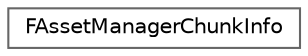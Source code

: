 digraph "Graphical Class Hierarchy"
{
 // INTERACTIVE_SVG=YES
 // LATEX_PDF_SIZE
  bgcolor="transparent";
  edge [fontname=Helvetica,fontsize=10,labelfontname=Helvetica,labelfontsize=10];
  node [fontname=Helvetica,fontsize=10,shape=box,height=0.2,width=0.4];
  rankdir="LR";
  Node0 [id="Node000000",label="FAssetManagerChunkInfo",height=0.2,width=0.4,color="grey40", fillcolor="white", style="filled",URL="$d3/d2c/structFAssetManagerChunkInfo.html",tooltip="Information about a package chunk, computed by the asset manager or read out of the cooked asset regi..."];
}
